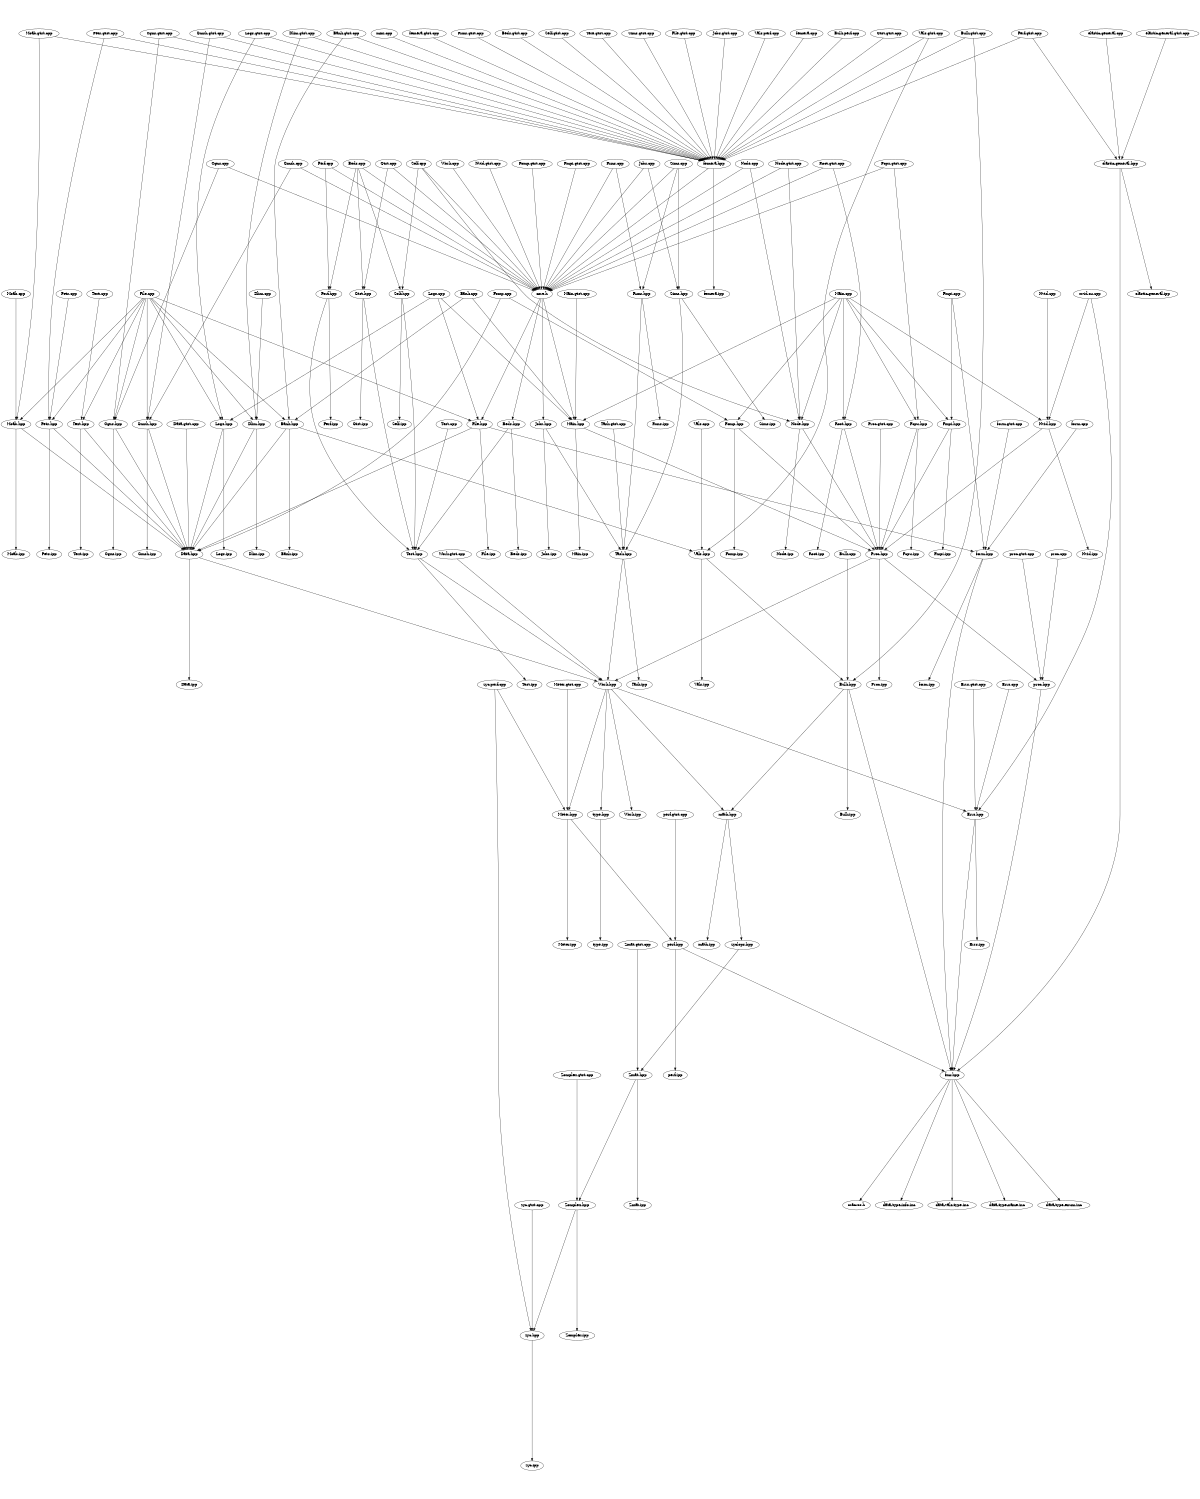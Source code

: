 digraph "source tree" {
    overlap=scale;
    size="8,10";
    ratio="fill";
    fontsize="16";
    fontname="Helvetica";
	clusterrank="local";
	"nvid.cu.cpp" -> "Errs.hpp"
	"Data.hpp" -> "Data.ipp"
	"Text.hpp" -> "Data.hpp"
	"Self.hpp" -> "Test.hpp"
	"femera.hpp" -> "core.h"
	"Work.hpp" -> "Work.ipp"
	"Main.cpp" -> "Root.hpp"
	"zyc.perf.cpp" -> "Meter.hpp"
	"Moab.hpp" -> "Moab.ipp"
	"File.cpp" -> "Cgns.hpp"
	"Bulk.gtst.cpp" -> "Bulk.hpp"
	"Moab.hpp" -> "Data.hpp"
	"Fcpu.gtst.cpp" -> "core.h"
	"File.cpp" -> "Pets.hpp"
	"Work.hpp" -> "type.hpp"
	"Gtst.hpp" -> "Test.hpp"
	"Sims.gtst.cpp" -> "femera.hpp"
	"Zomplex.gtst.cpp" -> "Zomplex.hpp"
	"Bulk.hpp" -> "Bulk.ipp"
	"Test.hpp" -> "Work.hpp"
	"Work.gtst.cpp" -> "Work.hpp"
	"Bulk.gtst.cpp" -> "femera.hpp"
	"Main.cpp" -> "Fomp.hpp"
	"Pets.hpp" -> "Data.hpp"
	"Vals.gtst.cpp" -> "Vals.hpp"
	"Errs.gtst.cpp" -> "Errs.hpp"
	"Gtst.cpp" -> "core.h"
	"core.h" -> "File.hpp"
	"Fomp.hpp" -> "Proc.hpp"
	"type.hpp" -> "type.ipp"
	"Logs.cpp" -> "File.hpp"
	"Errs.cpp" -> "Errs.hpp"
	"Perf.gtst.cpp" -> "femera.hpp"
	"Gtst.cpp" -> "Gtst.hpp"
	"Dlim.hpp" -> "Dlim.ipp"
	"fmr.hpp" -> "macros.h"
	"Bank.cpp" -> "Bank.hpp"
	"Zmat.hpp" -> "Zmat.ipp"
	"fmr.hpp" -> "data-type-info.inc"
	"Self.hpp" -> "Self.ipp"
	"Bulk.cpp" -> "Bulk.hpp"
	"Bank.hpp" -> "Data.hpp"
	"Fmpi.cpp" -> "form.hpp"
	"Cgns.gtst.cpp" -> "femera.hpp"
	"Vals.gtst.cpp" -> "femera.hpp"
	"Zomplex.hpp" -> "zyc.hpp"
	"Zomplex.hpp" -> "Zomplex.ipp"
	"Pets.hpp" -> "Pets.ipp"
	"elastic-general.gtst.cpp" -> "elastic-general.hpp"
	"Beds.cpp" -> "Self.hpp"
	"Beds.cpp" -> "Perf.hpp"
	"proc.gtst.cpp" -> "proc.hpp"
	"nvid.cu.cpp" -> "Nvid.hpp"
	"Fmpi.hpp" -> "Fmpi.ipp"
	"zyc.hpp" -> "zyc.ipp"
	"File.gtst.cpp" -> "femera.hpp"
	"Gmsh.cpp" -> "core.h"
	"File.cpp" -> "Gmsh.hpp"
	"zyc.perf.cpp" -> "zyc.hpp"
	"Runs.hpp" -> "Runs.ipp"
	"fmr.hpp" -> "data-vals-type.inc"
	"Data.gtst.cpp" -> "Data.hpp"
	"Proc.gtst.cpp" -> "Proc.hpp"
	"Sims.hpp" -> "Sims.ipp"
	"Test.hpp" -> "Test.ipp"
	"Jobs.gtst.cpp" -> "femera.hpp"
	"Sims.hpp" -> "Task.hpp"
	"Text.cpp" -> "Text.hpp"
	"Dlim.gtst.cpp" -> "femera.hpp"
	"perf.hpp" -> "perf.ipp"
	"Main.cpp" -> "Main.hpp"
	"Self.cpp" -> "Self.hpp"
	"Dlim.hpp" -> "Data.hpp"
	"File.cpp" -> "Text.hpp"
	"Vals.perf.cpp" -> "femera.hpp"
	"Meter.hpp" -> "perf.hpp"
	"Meter.gtst.cpp" -> "Meter.hpp"
	"fmr.hpp" -> "data-type-name.inc"
	"Self.cpp" -> "core.h"
	"Logs.cpp" -> "Logs.hpp"
	"File.hpp" -> "File.ipp"
	"Logs.gtst.cpp" -> "Logs.hpp"
	"Proc.hpp" -> "Proc.ipp"
	"Cgns.cpp" -> "core.h"
	"Logs.hpp" -> "Logs.ipp"
	"Sims.cpp" -> "Runs.hpp"
	"math.hpp" -> "zyclops.hpp"
	"math.hpp" -> "math.ipp"
	"femera.cpp" -> "femera.hpp"
	"Gtst.hpp" -> "Gtst.ipp"
	"File.cpp" -> "Dlim.hpp"
	"Logs.cpp" -> "Main.hpp"
	"Fmpi.hpp" -> "Proc.hpp"
	"File.cpp" -> "Moab.hpp"
	"form.gtst.cpp" -> "form.hpp"
	"Main.cpp" -> "Fmpi.hpp"
	"Vals.hpp" -> "Vals.ipp"
	"Perf.hpp" -> "Test.hpp"
	"Runs.cpp" -> "Runs.hpp"
	"Nvid.hpp" -> "Proc.hpp"
	"Beds.hpp" -> "Beds.ipp"
	"Bank.hpp" -> "Vals.hpp"
	"Main.hpp" -> "Main.ipp"
	"Cgns.cpp" -> "Cgns.hpp"
	"Work.cpp" -> "core.h"
	"Nvid.gtst.cpp" -> "core.h"
	"elastic-general.hpp" -> "fmr.hpp"
	"Cgns.hpp" -> "Data.hpp"
	"Bulk.hpp" -> "math.hpp"
	"Sims.cpp" -> "Sims.hpp"
	"Bulk.perf.cpp" -> "femera.hpp"
	"Vals.cpp" -> "Vals.hpp"
	"Dlim.gtst.cpp" -> "Dlim.hpp"
	"Proc.hpp" -> "Work.hpp"
	"perf.gtst.cpp" -> "perf.hpp"
	"Bank.hpp" -> "Bank.ipp"
	"Data.hpp" -> "Work.hpp"
	"Work.hpp" -> "math.hpp"
	"Beds.cpp" -> "core.h"
	"Root.gtst.cpp" -> "core.h"
	"Gtst.gtst.cpp" -> "femera.hpp"
	"Perf.cpp" -> "Perf.hpp"
	"Moab.gtst.cpp" -> "Moab.hpp"
	"Main.cpp" -> "Fcpu.hpp"
	"Root.hpp" -> "Root.ipp"
	"Errs.hpp" -> "fmr.hpp"
	"core.h" -> "Main.hpp"
	"Fomp.hpp" -> "Fomp.ipp"
	"Work.hpp" -> "Meter.hpp"
	"Perf.cpp" -> "core.h"
	"Bank.cpp" -> "Main.hpp"
	"Gmsh.gtst.cpp" -> "Gmsh.hpp"
	"Fomp.gtst.cpp" -> "core.h"
	"Node.hpp" -> "Proc.hpp"
	"femera.hpp" -> "femera.ipp"
	"mini.cpp" -> "femera.hpp"
	"Fmpi.cpp" -> "Fmpi.hpp"
	"femera.gtst.cpp" -> "femera.hpp"
	"Gmsh.cpp" -> "Gmsh.hpp"
	"proc.hpp" -> "fmr.hpp"
	"Runs.cpp" -> "core.h"
	"Fomp.cpp" -> "Fomp.hpp"
	"Logs.hpp" -> "Data.hpp"
	"Runs.gtst.cpp" -> "femera.hpp"
	"Pets.gtst.cpp" -> "Pets.hpp"
	"Fomp.cpp" -> "Data.hpp"
	"Work.hpp" -> "Errs.hpp"
	"core.h" -> "Jobs.hpp"
	"Moab.cpp" -> "Moab.hpp"
	"Sims.cpp" -> "core.h"
	"Moab.gtst.cpp" -> "femera.hpp"
	"zyc.gtst.cpp" -> "zyc.hpp"
	"Pets.gtst.cpp" -> "femera.hpp"
	"zyclops.hpp" -> "Zmat.hpp"
	"Beds.cpp" -> "Gtst.hpp"
	"Fcpu.hpp" -> "Proc.hpp"
	"Node.gtst.cpp" -> "Node.hpp"
	"elastic-general.cpp" -> "elastic-general.hpp"
	"form.hpp" -> "form.ipp"
	"Zmat.gtst.cpp" -> "Zmat.hpp"
	"Root.gtst.cpp" -> "Root.hpp"
	"form.hpp" -> "fmr.hpp"
	"Task.hpp" -> "Task.ipp"
	"Runs.hpp" -> "Task.hpp"
	"Beds.gtst.cpp" -> "femera.hpp"
	"Beds.hpp" -> "Test.hpp"
	"Perf.hpp" -> "Perf.ipp"
	"Task.gtst.cpp" -> "Task.hpp"
	"Fcpu.hpp" -> "Fcpu.ipp"
	"Self.gtst.cpp" -> "femera.hpp"
	"core.h" -> "Beds.hpp"
	"Logs.gtst.cpp" -> "femera.hpp"
	"Node.cpp" -> "Node.hpp"
	"Jobs.cpp" -> "Sims.hpp"
	"File.cpp" -> "Logs.hpp"
	"perf.hpp" -> "fmr.hpp"
	"File.cpp" -> "File.hpp"
	"File.cpp" -> "Bank.hpp"
	"Main.cpp" -> "Node.hpp"
	"File.hpp" -> "Data.hpp"
	"Node.hpp" -> "Node.ipp"
	"Vals.hpp" -> "Bulk.hpp"
	"Cgns.hpp" -> "Cgns.ipp"
	"Fcpu.gtst.cpp" -> "Fcpu.hpp"
	"Jobs.hpp" -> "Task.hpp"
	"Bank.gtst.cpp" -> "femera.hpp"
	"Text.gtst.cpp" -> "femera.hpp"
	"Main.hpp" -> "Proc.hpp"
	"Meter.hpp" -> "Meter.ipp"
	"Text.hpp" -> "Text.ipp"
	"Gmsh.hpp" -> "Gmsh.ipp"
	"Proc.hpp" -> "proc.hpp"
	"form.cpp" -> "form.hpp"
	"Self.cpp" -> "Node.hpp"
	"Cgns.gtst.cpp" -> "Cgns.hpp"
	"Jobs.cpp" -> "core.h"
	"Nvid.cpp" -> "Nvid.hpp"
	"Gmsh.gtst.cpp" -> "femera.hpp"
	"Errs.hpp" -> "Errs.ipp"
	"Perf.gtst.cpp" -> "elastic-general.hpp"
	"Node.cpp" -> "core.h"
	"Node.gtst.cpp" -> "core.h"
	"Bulk.hpp" -> "fmr.hpp"
	"fmr.hpp" -> "data-type-enum.inc"
	"Task.hpp" -> "Work.hpp"
	"Dlim.cpp" -> "Dlim.hpp"
	"Gmsh.hpp" -> "Data.hpp"
	"Jobs.hpp" -> "Jobs.ipp"
	"Fmpi.gtst.cpp" -> "core.h"
	"Nvid.hpp" -> "Nvid.ipp"
	"Bank.gtst.cpp" -> "Bank.hpp"
	"Main.gtst.cpp" -> "Main.hpp"
	"Root.hpp" -> "Proc.hpp"
	"elastic-general.hpp" -> "elastic-general.ipp"
	"proc.cpp" -> "proc.hpp"
	"Zmat.hpp" -> "Zomplex.hpp"
	"File.hpp" -> "form.hpp"
	"Test.cpp" -> "Test.hpp"
	"Pets.cpp" -> "Pets.hpp"
	"Main.cpp" -> "Nvid.hpp"
}
